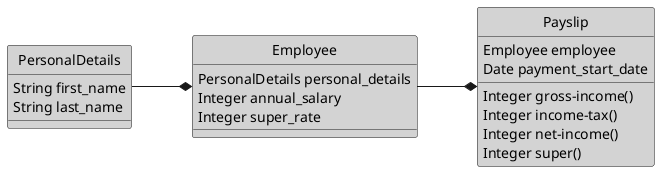 @startuml

left to right direction

class PersonalDetails #LightGrey {
  String first_name
  String last_name
}

class Employee #LightGrey {
  PersonalDetails personal_details
  Integer annual_salary
  Integer super_rate
}

class Payslip #LightGrey {
  Employee employee
  Date payment_start_date
  Integer gross-income()
  Integer income-tax()
  Integer net-income()
  Integer super()
}

PersonalDetails --* Employee
Employee --* Payslip

hide PersonalDetails circle
hide Employee circle
hide Payslip circle
@enduml
